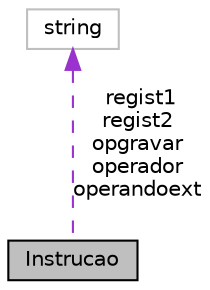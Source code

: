 digraph "Instrucao"
{
  edge [fontname="Helvetica",fontsize="10",labelfontname="Helvetica",labelfontsize="10"];
  node [fontname="Helvetica",fontsize="10",shape=record];
  Node1 [label="Instrucao",height=0.2,width=0.4,color="black", fillcolor="grey75", style="filled", fontcolor="black"];
  Node2 -> Node1 [dir="back",color="darkorchid3",fontsize="10",style="dashed",label=" regist1\nregist2\nopgravar\noperador\noperandoext" ,fontname="Helvetica"];
  Node2 [label="string",height=0.2,width=0.4,color="grey75", fillcolor="white", style="filled"];
}

